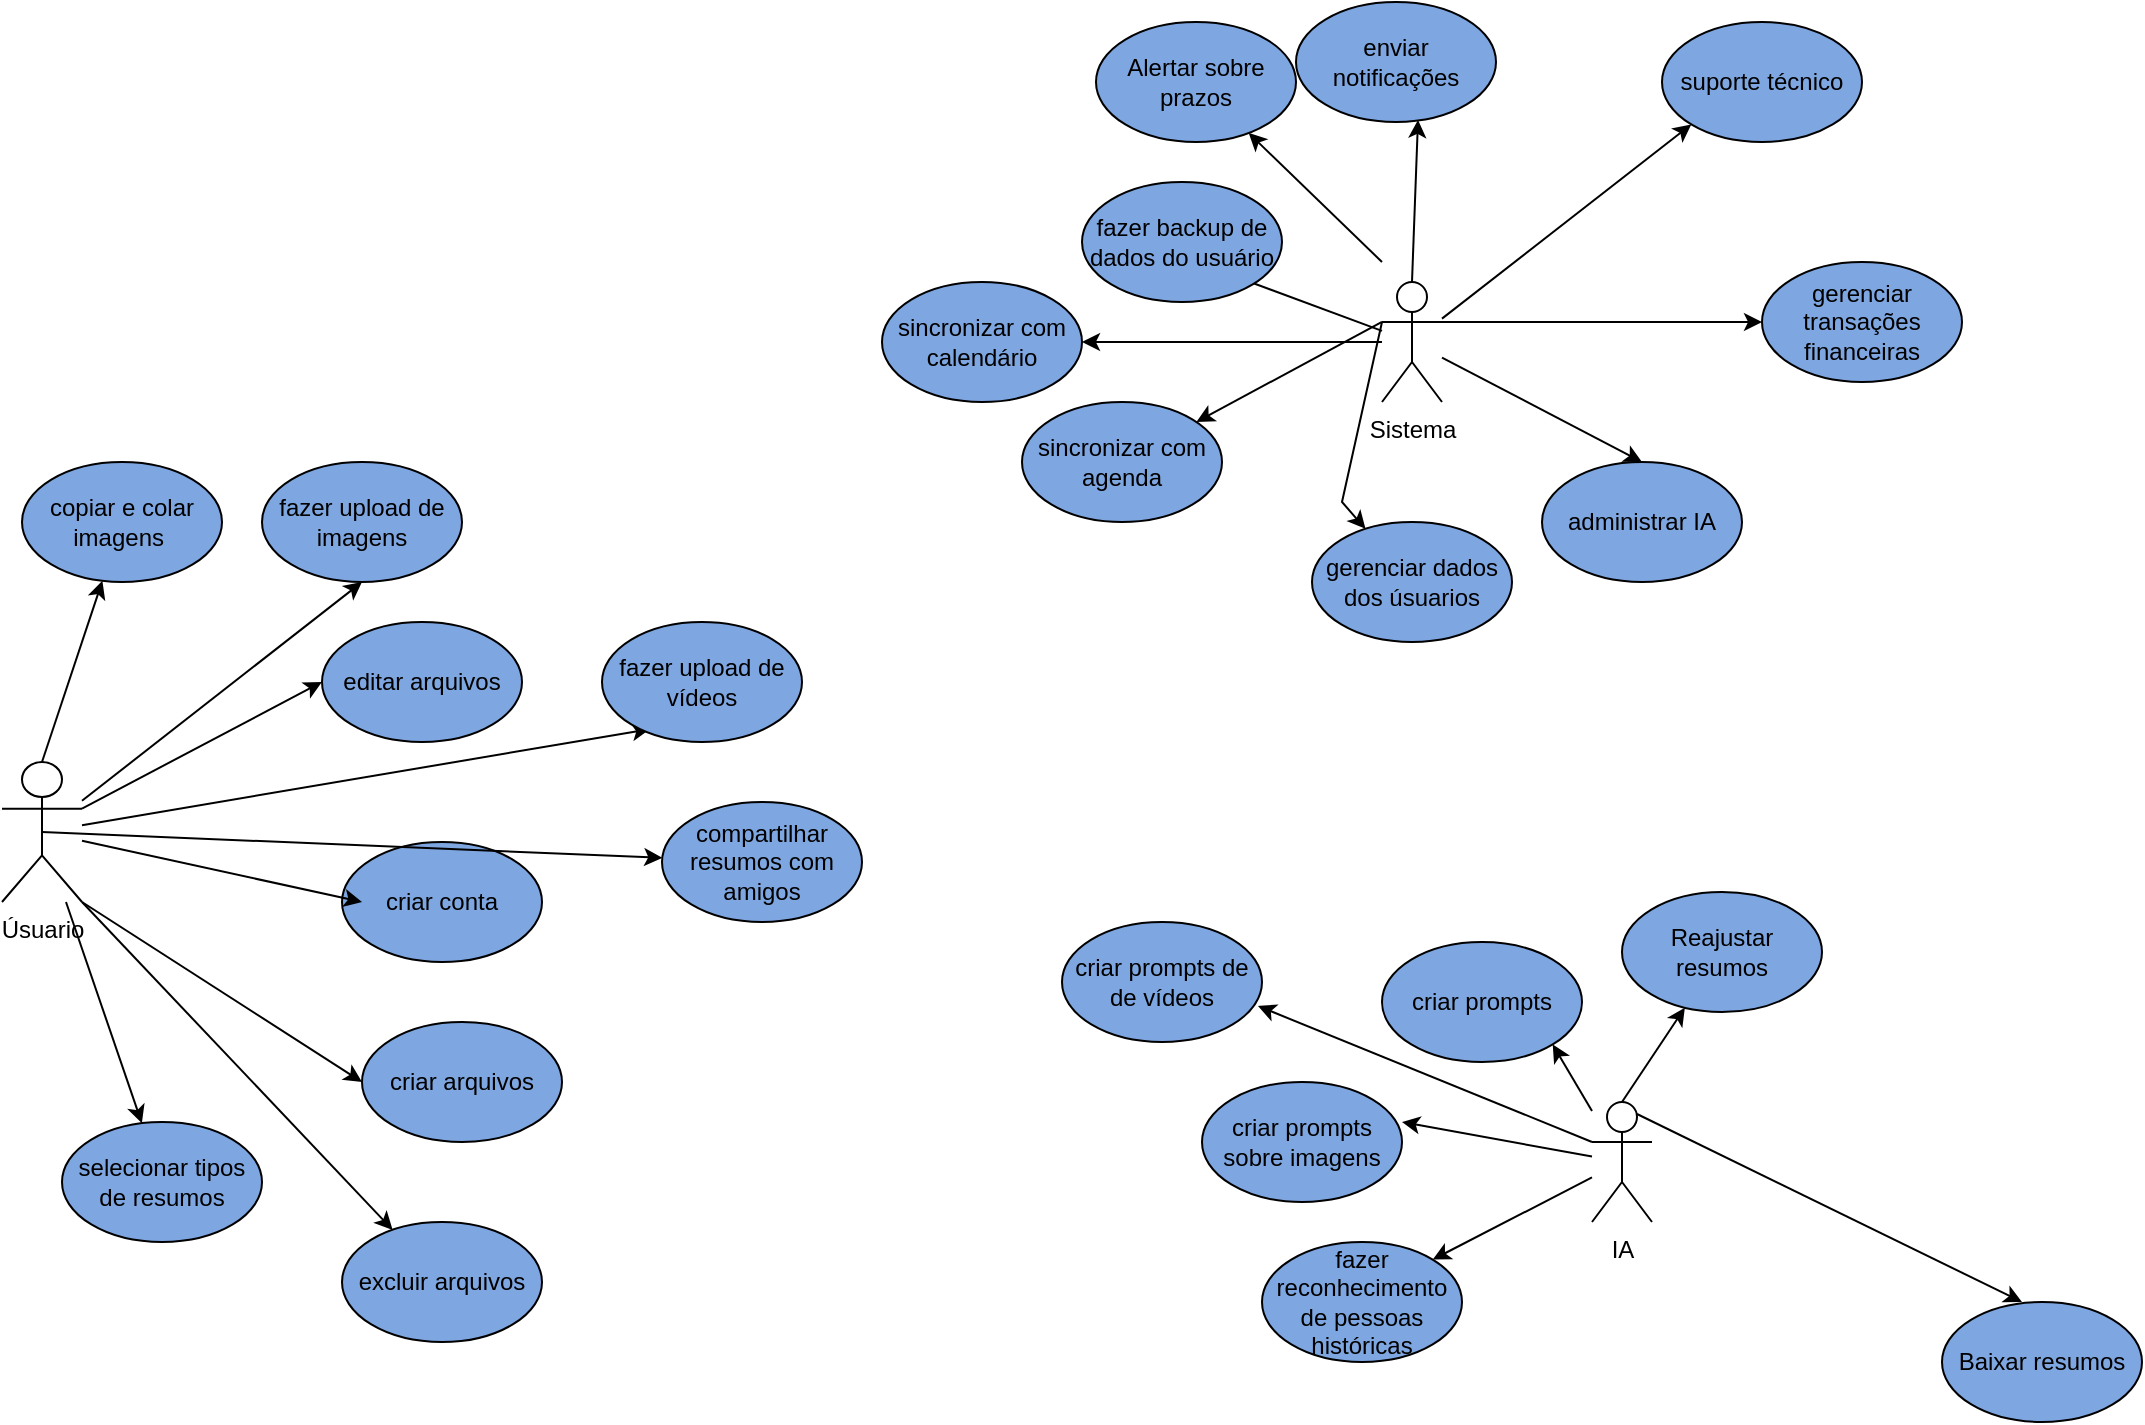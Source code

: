 <mxfile version="26.1.1" pages="5">
  <diagram name="casos de uso" id="5ynnEHup6HO9OvjbtFeK">
    <mxGraphModel dx="1123" dy="426" grid="1" gridSize="10" guides="1" tooltips="1" connect="1" arrows="1" fold="1" page="1" pageScale="1" pageWidth="827" pageHeight="1169" math="0" shadow="0">
      <root>
        <mxCell id="0" />
        <mxCell id="1" parent="0" />
        <mxCell id="h1bn67cL_YCnqW_peCk6-1" value="editar arquivos" style="ellipse;whiteSpace=wrap;html=1;fillColor=light-dark(#7EA6E0,var(--ge-dark-color, #121212));" parent="1" vertex="1">
          <mxGeometry x="240" y="390" width="100" height="60" as="geometry" />
        </mxCell>
        <mxCell id="h1bn67cL_YCnqW_peCk6-2" value="Úsuario" style="shape=umlActor;verticalLabelPosition=bottom;verticalAlign=top;html=1;outlineConnect=0;" parent="1" vertex="1">
          <mxGeometry x="80" y="460" width="40" height="70" as="geometry" />
        </mxCell>
        <mxCell id="h1bn67cL_YCnqW_peCk6-5" value="enviar notificações" style="ellipse;whiteSpace=wrap;html=1;fillColor=light-dark(#7EA6E0,var(--ge-dark-color, #121212));" parent="1" vertex="1">
          <mxGeometry x="727" y="80" width="100" height="60" as="geometry" />
        </mxCell>
        <mxCell id="h1bn67cL_YCnqW_peCk6-6" value="criar conta" style="ellipse;whiteSpace=wrap;html=1;fillColor=light-dark(#7EA6E0,var(--ge-dark-color, #121212));" parent="1" vertex="1">
          <mxGeometry x="250" y="500" width="100" height="60" as="geometry" />
        </mxCell>
        <mxCell id="h1bn67cL_YCnqW_peCk6-8" value="sincronizar com calendário" style="ellipse;whiteSpace=wrap;html=1;fillColor=light-dark(#7EA6E0,var(--ge-dark-color, #121212));" parent="1" vertex="1">
          <mxGeometry x="520" y="220" width="100" height="60" as="geometry" />
        </mxCell>
        <mxCell id="h1bn67cL_YCnqW_peCk6-9" value="criar prompts" style="ellipse;whiteSpace=wrap;html=1;fillColor=light-dark(#7EA6E0,var(--ge-dark-color, #121212));" parent="1" vertex="1">
          <mxGeometry x="770" y="550" width="100" height="60" as="geometry" />
        </mxCell>
        <mxCell id="h1bn67cL_YCnqW_peCk6-10" value="gerenciar dados dos úsuarios" style="ellipse;whiteSpace=wrap;html=1;fillColor=light-dark(#7EA6E0,var(--ge-dark-color, #121212));" parent="1" vertex="1">
          <mxGeometry x="735" y="340" width="100" height="60" as="geometry" />
        </mxCell>
        <mxCell id="h1bn67cL_YCnqW_peCk6-11" value="criar arquivos" style="ellipse;whiteSpace=wrap;html=1;fillColor=light-dark(#7EA6E0,var(--ge-dark-color, #121212));" parent="1" vertex="1">
          <mxGeometry x="260" y="590" width="100" height="60" as="geometry" />
        </mxCell>
        <mxCell id="h1bn67cL_YCnqW_peCk6-12" value="excluir arquivos" style="ellipse;whiteSpace=wrap;html=1;fillColor=light-dark(#7EA6E0,var(--ge-dark-color, #121212));" parent="1" vertex="1">
          <mxGeometry x="250" y="690" width="100" height="60" as="geometry" />
        </mxCell>
        <mxCell id="h1bn67cL_YCnqW_peCk6-13" value="criar prompts sobre imagens" style="ellipse;whiteSpace=wrap;html=1;fillColor=light-dark(#7EA6E0,var(--ge-dark-color, #121212));" parent="1" vertex="1">
          <mxGeometry x="680" y="620" width="100" height="60" as="geometry" />
        </mxCell>
        <mxCell id="h1bn67cL_YCnqW_peCk6-14" value="copiar e colar imagens&amp;nbsp;" style="ellipse;whiteSpace=wrap;html=1;fillColor=light-dark(#7EA6E0,var(--ge-dark-color, #121212));" parent="1" vertex="1">
          <mxGeometry x="90" y="310" width="100" height="60" as="geometry" />
        </mxCell>
        <mxCell id="h1bn67cL_YCnqW_peCk6-17" value="" style="endArrow=classic;html=1;rounded=0;entryX=0;entryY=0.5;entryDx=0;entryDy=0;" parent="1" source="h1bn67cL_YCnqW_peCk6-2" edge="1">
          <mxGeometry width="50" height="50" relative="1" as="geometry">
            <mxPoint x="130" y="499.667" as="sourcePoint" />
            <mxPoint x="260" y="530" as="targetPoint" />
          </mxGeometry>
        </mxCell>
        <mxCell id="h1bn67cL_YCnqW_peCk6-18" value="" style="endArrow=classic;html=1;rounded=0;exitX=1;exitY=1;exitDx=0;exitDy=0;exitPerimeter=0;" parent="1" source="h1bn67cL_YCnqW_peCk6-2" target="h1bn67cL_YCnqW_peCk6-12" edge="1">
          <mxGeometry width="50" height="50" relative="1" as="geometry">
            <mxPoint x="360" y="540" as="sourcePoint" />
            <mxPoint x="310" y="620" as="targetPoint" />
          </mxGeometry>
        </mxCell>
        <mxCell id="h1bn67cL_YCnqW_peCk6-20" value="IA" style="shape=umlActor;verticalLabelPosition=bottom;verticalAlign=top;html=1;outlineConnect=0;" parent="1" vertex="1">
          <mxGeometry x="875" y="630" width="30" height="60" as="geometry" />
        </mxCell>
        <mxCell id="h1bn67cL_YCnqW_peCk6-21" value="" style="endArrow=classic;html=1;rounded=0;entryX=1;entryY=1;entryDx=0;entryDy=0;" parent="1" source="h1bn67cL_YCnqW_peCk6-20" target="h1bn67cL_YCnqW_peCk6-9" edge="1">
          <mxGeometry width="50" height="50" relative="1" as="geometry">
            <mxPoint x="1100" y="650" as="sourcePoint" />
            <mxPoint x="1150" y="600" as="targetPoint" />
          </mxGeometry>
        </mxCell>
        <mxCell id="h1bn67cL_YCnqW_peCk6-24" value="Sistema" style="shape=umlActor;verticalLabelPosition=bottom;verticalAlign=top;html=1;outlineConnect=0;" parent="1" vertex="1">
          <mxGeometry x="770" y="220" width="30" height="60" as="geometry" />
        </mxCell>
        <mxCell id="h1bn67cL_YCnqW_peCk6-25" value="" style="endArrow=classic;html=1;rounded=0;entryX=1;entryY=0.333;entryDx=0;entryDy=0;entryPerimeter=0;" parent="1" source="h1bn67cL_YCnqW_peCk6-20" target="h1bn67cL_YCnqW_peCk6-13" edge="1">
          <mxGeometry width="50" height="50" relative="1" as="geometry">
            <mxPoint x="880" y="650" as="sourcePoint" />
            <mxPoint x="930" y="600" as="targetPoint" />
          </mxGeometry>
        </mxCell>
        <mxCell id="h1bn67cL_YCnqW_peCk6-26" value="" style="endArrow=classic;html=1;rounded=0;exitX=0;exitY=0.333;exitDx=0;exitDy=0;exitPerimeter=0;" parent="1" source="h1bn67cL_YCnqW_peCk6-24" target="h1bn67cL_YCnqW_peCk6-10" edge="1">
          <mxGeometry width="50" height="50" relative="1" as="geometry">
            <mxPoint x="500" y="430" as="sourcePoint" />
            <mxPoint x="550" y="380" as="targetPoint" />
            <Array as="points">
              <mxPoint x="750" y="330" />
            </Array>
          </mxGeometry>
        </mxCell>
        <mxCell id="h1bn67cL_YCnqW_peCk6-27" value="" style="endArrow=classic;html=1;rounded=0;exitX=0;exitY=0.333;exitDx=0;exitDy=0;exitPerimeter=0;" parent="1" source="h1bn67cL_YCnqW_peCk6-24" target="h1bn67cL_YCnqW_peCk6-28" edge="1">
          <mxGeometry width="50" height="50" relative="1" as="geometry">
            <mxPoint x="1120" y="310" as="sourcePoint" />
            <mxPoint x="1160" y="390" as="targetPoint" />
          </mxGeometry>
        </mxCell>
        <mxCell id="h1bn67cL_YCnqW_peCk6-28" value="sincronizar com agenda" style="ellipse;whiteSpace=wrap;html=1;fillColor=light-dark(#7EA6E0,var(--ge-dark-color, #121212));" parent="1" vertex="1">
          <mxGeometry x="590" y="280" width="100" height="60" as="geometry" />
        </mxCell>
        <mxCell id="h1bn67cL_YCnqW_peCk6-29" value="" style="endArrow=classic;html=1;rounded=0;entryX=0.5;entryY=0;entryDx=0;entryDy=0;" parent="1" source="h1bn67cL_YCnqW_peCk6-24" target="h1bn67cL_YCnqW_peCk6-45" edge="1">
          <mxGeometry width="50" height="50" relative="1" as="geometry">
            <mxPoint x="1100" y="200" as="sourcePoint" />
            <mxPoint x="1240.5" y="135" as="targetPoint" />
            <Array as="points" />
          </mxGeometry>
        </mxCell>
        <mxCell id="h1bn67cL_YCnqW_peCk6-30" value="" style="endArrow=classic;html=1;rounded=0;entryX=0.03;entryY=0.333;entryDx=0;entryDy=0;entryPerimeter=0;" parent="1" source="h1bn67cL_YCnqW_peCk6-24" target="h1bn67cL_YCnqW_peCk6-47" edge="1">
          <mxGeometry width="50" height="50" relative="1" as="geometry">
            <mxPoint x="1170" y="210" as="sourcePoint" />
            <mxPoint x="1220" y="220" as="targetPoint" />
          </mxGeometry>
        </mxCell>
        <mxCell id="h1bn67cL_YCnqW_peCk6-31" value="" style="endArrow=classic;html=1;rounded=0;exitX=0.5;exitY=0;exitDx=0;exitDy=0;exitPerimeter=0;" parent="1" source="h1bn67cL_YCnqW_peCk6-2" target="h1bn67cL_YCnqW_peCk6-14" edge="1">
          <mxGeometry width="50" height="50" relative="1" as="geometry">
            <mxPoint x="50" y="315" as="sourcePoint" />
            <mxPoint x="100" y="310" as="targetPoint" />
          </mxGeometry>
        </mxCell>
        <mxCell id="h1bn67cL_YCnqW_peCk6-33" value="" style="endArrow=classic;html=1;rounded=0;" parent="1" source="h1bn67cL_YCnqW_peCk6-24" target="h1bn67cL_YCnqW_peCk6-8" edge="1">
          <mxGeometry width="50" height="50" relative="1" as="geometry">
            <mxPoint x="630" y="560" as="sourcePoint" />
            <mxPoint x="810" y="260" as="targetPoint" />
          </mxGeometry>
        </mxCell>
        <mxCell id="h1bn67cL_YCnqW_peCk6-36" value="" style="endArrow=classic;html=1;rounded=0;" parent="1" target="L1QKmDAtesayIT9dAjuc-6" edge="1">
          <mxGeometry width="50" height="50" relative="1" as="geometry">
            <mxPoint x="800" y="240" as="sourcePoint" />
            <mxPoint x="960" y="240" as="targetPoint" />
          </mxGeometry>
        </mxCell>
        <mxCell id="h1bn67cL_YCnqW_peCk6-37" value="" style="endArrow=classic;html=1;rounded=0;entryX=0.24;entryY=0.892;entryDx=0;entryDy=0;entryPerimeter=0;" parent="1" source="h1bn67cL_YCnqW_peCk6-2" target="h1bn67cL_YCnqW_peCk6-48" edge="1">
          <mxGeometry width="50" height="50" relative="1" as="geometry">
            <mxPoint x="330" y="300" as="sourcePoint" />
            <mxPoint x="410" y="330" as="targetPoint" />
          </mxGeometry>
        </mxCell>
        <mxCell id="h1bn67cL_YCnqW_peCk6-38" value="" style="endArrow=classic;html=1;rounded=0;entryX=0;entryY=1;entryDx=0;entryDy=0;" parent="1" source="h1bn67cL_YCnqW_peCk6-24" target="h1bn67cL_YCnqW_peCk6-44" edge="1">
          <mxGeometry width="50" height="50" relative="1" as="geometry">
            <mxPoint x="1100" y="150" as="sourcePoint" />
            <mxPoint x="1200" y="140" as="targetPoint" />
          </mxGeometry>
        </mxCell>
        <mxCell id="h1bn67cL_YCnqW_peCk6-39" value="" style="endArrow=classic;html=1;rounded=0;exitX=0;exitY=0.333;exitDx=0;exitDy=0;exitPerimeter=0;entryX=0.98;entryY=0.7;entryDx=0;entryDy=0;entryPerimeter=0;" parent="1" source="h1bn67cL_YCnqW_peCk6-20" target="h1bn67cL_YCnqW_peCk6-49" edge="1">
          <mxGeometry width="50" height="50" relative="1" as="geometry">
            <mxPoint x="920" y="550" as="sourcePoint" />
            <mxPoint x="830" y="600" as="targetPoint" />
          </mxGeometry>
        </mxCell>
        <mxCell id="h1bn67cL_YCnqW_peCk6-40" value="" style="endArrow=classic;html=1;rounded=0;entryX=0.61;entryY=0.983;entryDx=0;entryDy=0;exitX=0.5;exitY=0;exitDx=0;exitDy=0;exitPerimeter=0;entryPerimeter=0;" parent="1" source="h1bn67cL_YCnqW_peCk6-24" target="h1bn67cL_YCnqW_peCk6-5" edge="1">
          <mxGeometry width="50" height="50" relative="1" as="geometry">
            <mxPoint x="1070" y="150" as="sourcePoint" />
            <mxPoint x="920" y="160" as="targetPoint" />
          </mxGeometry>
        </mxCell>
        <mxCell id="h1bn67cL_YCnqW_peCk6-42" value="fazer upload de imagens" style="ellipse;whiteSpace=wrap;html=1;fillColor=light-dark(#7EA6E0,var(--ge-dark-color, #121212));" parent="1" vertex="1">
          <mxGeometry x="210" y="310" width="100" height="60" as="geometry" />
        </mxCell>
        <mxCell id="h1bn67cL_YCnqW_peCk6-44" value="suporte técnico" style="ellipse;whiteSpace=wrap;html=1;fillColor=light-dark(#7EA6E0,var(--ge-dark-color, #121212));" parent="1" vertex="1">
          <mxGeometry x="910" y="90" width="100" height="60" as="geometry" />
        </mxCell>
        <mxCell id="h1bn67cL_YCnqW_peCk6-45" value="administrar IA" style="ellipse;whiteSpace=wrap;html=1;fillColor=light-dark(#7EA6E0,var(--ge-dark-color, #121212));" parent="1" vertex="1">
          <mxGeometry x="850" y="310" width="100" height="60" as="geometry" />
        </mxCell>
        <mxCell id="h1bn67cL_YCnqW_peCk6-47" value="fazer backup de dados do usuário" style="ellipse;whiteSpace=wrap;html=1;fillColor=light-dark(#7EA6E0,var(--ge-dark-color, #121212));" parent="1" vertex="1">
          <mxGeometry x="620" y="170" width="100" height="60" as="geometry" />
        </mxCell>
        <mxCell id="h1bn67cL_YCnqW_peCk6-48" value="fazer upload de vídeos" style="ellipse;whiteSpace=wrap;html=1;fillColor=light-dark(#7EA6E0,var(--ge-dark-color, #121212));" parent="1" vertex="1">
          <mxGeometry x="380" y="390" width="100" height="60" as="geometry" />
        </mxCell>
        <mxCell id="h1bn67cL_YCnqW_peCk6-49" value="criar prompts de de vídeos" style="ellipse;whiteSpace=wrap;html=1;fillColor=light-dark(#7EA6E0,var(--ge-dark-color, #121212));" parent="1" vertex="1">
          <mxGeometry x="610" y="540" width="100" height="60" as="geometry" />
        </mxCell>
        <mxCell id="h1bn67cL_YCnqW_peCk6-50" value="fazer reconhecimento de pessoas históricas" style="ellipse;whiteSpace=wrap;html=1;fillColor=light-dark(#7EA6E0,var(--ge-dark-color, #121212));" parent="1" vertex="1">
          <mxGeometry x="710" y="700" width="100" height="60" as="geometry" />
        </mxCell>
        <mxCell id="h1bn67cL_YCnqW_peCk6-51" value="selecionar tipos de resumos" style="ellipse;whiteSpace=wrap;html=1;fillColor=light-dark(#7EA6E0,var(--ge-dark-color, #121212));" parent="1" vertex="1">
          <mxGeometry x="110" y="640" width="100" height="60" as="geometry" />
        </mxCell>
        <mxCell id="L1QKmDAtesayIT9dAjuc-5" value="compartilhar resumos com amigos" style="ellipse;whiteSpace=wrap;html=1;fillColor=light-dark(#7EA6E0,var(--ge-dark-color, #121212));" parent="1" vertex="1">
          <mxGeometry x="410" y="480" width="100" height="60" as="geometry" />
        </mxCell>
        <mxCell id="L1QKmDAtesayIT9dAjuc-6" value="gerenciar transações financeiras" style="ellipse;whiteSpace=wrap;html=1;fillColor=light-dark(#7EA6E0,var(--ge-dark-color, #121212));" parent="1" vertex="1">
          <mxGeometry x="960" y="210" width="100" height="60" as="geometry" />
        </mxCell>
        <mxCell id="L1QKmDAtesayIT9dAjuc-10" value="" style="endArrow=classic;html=1;rounded=0;entryX=1;entryY=0;entryDx=0;entryDy=0;" parent="1" source="h1bn67cL_YCnqW_peCk6-20" target="h1bn67cL_YCnqW_peCk6-50" edge="1">
          <mxGeometry width="50" height="50" relative="1" as="geometry">
            <mxPoint x="800.005" y="758.787" as="sourcePoint" />
            <mxPoint x="715.36" y="750" as="targetPoint" />
          </mxGeometry>
        </mxCell>
        <mxCell id="L1QKmDAtesayIT9dAjuc-11" value="" style="endArrow=classic;html=1;rounded=0;exitX=0.5;exitY=0.5;exitDx=0;exitDy=0;exitPerimeter=0;" parent="1" source="h1bn67cL_YCnqW_peCk6-2" target="L1QKmDAtesayIT9dAjuc-5" edge="1">
          <mxGeometry width="50" height="50" relative="1" as="geometry">
            <mxPoint x="563" y="443" as="sourcePoint" />
            <mxPoint x="490" y="420" as="targetPoint" />
          </mxGeometry>
        </mxCell>
        <mxCell id="L1QKmDAtesayIT9dAjuc-12" value="" style="endArrow=classic;html=1;rounded=0;entryX=0.5;entryY=1;entryDx=0;entryDy=0;" parent="1" source="h1bn67cL_YCnqW_peCk6-2" target="h1bn67cL_YCnqW_peCk6-42" edge="1">
          <mxGeometry width="50" height="50" relative="1" as="geometry">
            <mxPoint x="380" y="363" as="sourcePoint" />
            <mxPoint x="287" y="350" as="targetPoint" />
          </mxGeometry>
        </mxCell>
        <mxCell id="L1QKmDAtesayIT9dAjuc-17" value="" style="endArrow=classic;html=1;rounded=0;exitX=0.5;exitY=0;exitDx=0;exitDy=0;exitPerimeter=0;" parent="1" source="h1bn67cL_YCnqW_peCk6-20" target="L1QKmDAtesayIT9dAjuc-19" edge="1">
          <mxGeometry width="50" height="50" relative="1" as="geometry">
            <mxPoint x="880" y="496" as="sourcePoint" />
            <mxPoint x="970" y="500" as="targetPoint" />
          </mxGeometry>
        </mxCell>
        <mxCell id="L1QKmDAtesayIT9dAjuc-18" value="" style="endArrow=classic;html=1;rounded=0;exitX=0.75;exitY=0.1;exitDx=0;exitDy=0;exitPerimeter=0;entryX=0.4;entryY=0;entryDx=0;entryDy=0;entryPerimeter=0;" parent="1" source="h1bn67cL_YCnqW_peCk6-20" target="L1QKmDAtesayIT9dAjuc-20" edge="1">
          <mxGeometry width="50" height="50" relative="1" as="geometry">
            <mxPoint x="1124" y="478" as="sourcePoint" />
            <mxPoint x="1110" y="580" as="targetPoint" />
          </mxGeometry>
        </mxCell>
        <mxCell id="L1QKmDAtesayIT9dAjuc-19" value="Reajustar resumos" style="ellipse;whiteSpace=wrap;html=1;fillColor=light-dark(#7EA6E0,var(--ge-dark-color, #121212));" parent="1" vertex="1">
          <mxGeometry x="890" y="525" width="100" height="60" as="geometry" />
        </mxCell>
        <mxCell id="L1QKmDAtesayIT9dAjuc-20" value="Baixar resumos" style="ellipse;whiteSpace=wrap;html=1;fillColor=light-dark(#7EA6E0,var(--ge-dark-color, #121212));" parent="1" vertex="1">
          <mxGeometry x="1050" y="730" width="100" height="60" as="geometry" />
        </mxCell>
        <mxCell id="L1QKmDAtesayIT9dAjuc-23" value="Alertar sobre prazos" style="ellipse;whiteSpace=wrap;html=1;fillColor=light-dark(#7EA6E0,var(--ge-dark-color, #121212));" parent="1" vertex="1">
          <mxGeometry x="627" y="90" width="100" height="60" as="geometry" />
        </mxCell>
        <mxCell id="L1QKmDAtesayIT9dAjuc-25" value="" style="endArrow=classic;html=1;rounded=0;" parent="1" target="L1QKmDAtesayIT9dAjuc-23" edge="1">
          <mxGeometry width="50" height="50" relative="1" as="geometry">
            <mxPoint x="770" y="210" as="sourcePoint" />
            <mxPoint x="683" y="40" as="targetPoint" />
          </mxGeometry>
        </mxCell>
        <mxCell id="rQJI0UIvVtE81sMt9a7Y-1" value="" style="endArrow=classic;html=1;rounded=0;exitX=1;exitY=1;exitDx=0;exitDy=0;exitPerimeter=0;entryX=0;entryY=0.5;entryDx=0;entryDy=0;" parent="1" source="h1bn67cL_YCnqW_peCk6-2" target="h1bn67cL_YCnqW_peCk6-11" edge="1">
          <mxGeometry width="50" height="50" relative="1" as="geometry">
            <mxPoint x="140" y="550" as="sourcePoint" />
            <mxPoint x="183" y="644" as="targetPoint" />
          </mxGeometry>
        </mxCell>
        <mxCell id="rQJI0UIvVtE81sMt9a7Y-2" value="" style="endArrow=classic;html=1;rounded=0;entryX=0;entryY=0.5;entryDx=0;entryDy=0;exitX=1;exitY=0.333;exitDx=0;exitDy=0;exitPerimeter=0;" parent="1" source="h1bn67cL_YCnqW_peCk6-2" target="h1bn67cL_YCnqW_peCk6-1" edge="1">
          <mxGeometry width="50" height="50" relative="1" as="geometry">
            <mxPoint x="130" y="500" as="sourcePoint" />
            <mxPoint x="161.5" y="634" as="targetPoint" />
          </mxGeometry>
        </mxCell>
        <mxCell id="rQJI0UIvVtE81sMt9a7Y-5" value="" style="endArrow=classic;html=1;rounded=0;" parent="1" source="h1bn67cL_YCnqW_peCk6-2" target="h1bn67cL_YCnqW_peCk6-51" edge="1">
          <mxGeometry width="50" height="50" relative="1" as="geometry">
            <mxPoint x="110" y="560" as="sourcePoint" />
            <mxPoint x="250" y="650" as="targetPoint" />
          </mxGeometry>
        </mxCell>
      </root>
    </mxGraphModel>
  </diagram>
  <diagram id="Qqm4PrU-cwMreHm_xGhf" name="diagrama de classes">
    <mxGraphModel dx="1120" dy="426" grid="1" gridSize="10" guides="1" tooltips="1" connect="1" arrows="1" fold="1" page="1" pageScale="1" pageWidth="827" pageHeight="1169" math="0" shadow="0">
      <root>
        <mxCell id="0" />
        <mxCell id="1" parent="0" />
      </root>
    </mxGraphModel>
  </diagram>
  <diagram id="51eIAXAHouZHUZTB2hla" name="diagrama de estados">
    <mxGraphModel dx="2145" dy="1670" grid="1" gridSize="10" guides="1" tooltips="1" connect="1" arrows="1" fold="1" page="1" pageScale="1" pageWidth="827" pageHeight="1169" math="0" shadow="0">
      <root>
        <mxCell id="0" />
        <mxCell id="1" parent="0" />
        <mxCell id="Hefcqt-eKA1M58TUaDVi-2" value="" style="ellipse;whiteSpace=wrap;html=1;aspect=fixed;fillColor=light-dark(#000000,#000000);" parent="1" vertex="1">
          <mxGeometry x="897" y="480" width="60" height="60" as="geometry" />
        </mxCell>
        <mxCell id="Hefcqt-eKA1M58TUaDVi-3" value="" style="ellipse;whiteSpace=wrap;html=1;aspect=fixed;fillColor=light-dark(#000000,var(--ge-dark-color, #121212));" parent="1" vertex="1">
          <mxGeometry x="-280" y="140" width="60" height="60" as="geometry" />
        </mxCell>
        <mxCell id="Hefcqt-eKA1M58TUaDVi-4" value="prompt de imagem" style="rounded=1;whiteSpace=wrap;html=1;fillColor=light-dark(#FFE599,var(--ge-dark-color, #121212));" parent="1" vertex="1">
          <mxGeometry x="410" y="585" width="120" height="60" as="geometry" />
        </mxCell>
        <mxCell id="Hefcqt-eKA1M58TUaDVi-5" value="selecionar tipos de resumos" style="rounded=1;whiteSpace=wrap;html=1;fillColor=light-dark(#FFE599,var(--ge-dark-color, #121212));" parent="1" vertex="1">
          <mxGeometry x="610" y="480" width="120" height="60" as="geometry" />
        </mxCell>
        <mxCell id="Hefcqt-eKA1M58TUaDVi-6" value="editar arquivos" style="rounded=1;whiteSpace=wrap;html=1;fillColor=light-dark(#FFE599,var(--ge-dark-color, #121212));" parent="1" vertex="1">
          <mxGeometry x="50" y="280" width="120" height="60" as="geometry" />
        </mxCell>
        <mxCell id="Hefcqt-eKA1M58TUaDVi-7" value="excluir arquivos" style="rounded=1;whiteSpace=wrap;html=1;fillColor=light-dark(#FFE599,var(--ge-dark-color, #121212));" parent="1" vertex="1">
          <mxGeometry x="320" y="280" width="120" height="60" as="geometry" />
        </mxCell>
        <mxCell id="Hefcqt-eKA1M58TUaDVi-8" value="Criar arquivos" style="rounded=1;whiteSpace=wrap;html=1;fillColor=light-dark(#FFE599,var(--ge-dark-color, #121212));" parent="1" vertex="1">
          <mxGeometry x="180" y="140" width="120" height="60" as="geometry" />
        </mxCell>
        <mxCell id="Hefcqt-eKA1M58TUaDVi-9" value="Criar conta" style="rounded=1;whiteSpace=wrap;html=1;fillColor=light-dark(#FFE599,var(--ge-dark-color, #121212));" parent="1" vertex="1">
          <mxGeometry x="-60" y="140" width="120" height="60" as="geometry" />
        </mxCell>
        <mxCell id="Hefcqt-eKA1M58TUaDVi-10" value="" style="endArrow=classic;html=1;rounded=0;exitX=0;exitY=1;exitDx=0;exitDy=0;entryX=0.5;entryY=0;entryDx=0;entryDy=0;" parent="1" source="Hefcqt-eKA1M58TUaDVi-8" target="Hefcqt-eKA1M58TUaDVi-6" edge="1">
          <mxGeometry width="50" height="50" relative="1" as="geometry">
            <mxPoint x="505" y="290" as="sourcePoint" />
            <mxPoint x="555" y="240" as="targetPoint" />
          </mxGeometry>
        </mxCell>
        <mxCell id="Hefcqt-eKA1M58TUaDVi-11" value="" style="endArrow=classic;html=1;rounded=0;exitX=0;exitY=1;exitDx=0;exitDy=0;entryX=1;entryY=0;entryDx=0;entryDy=0;" parent="1" source="Hefcqt-eKA1M58TUaDVi-5" target="Hefcqt-eKA1M58TUaDVi-4" edge="1">
          <mxGeometry width="50" height="50" relative="1" as="geometry">
            <mxPoint x="520" y="565" as="sourcePoint" />
            <mxPoint x="550" y="580" as="targetPoint" />
          </mxGeometry>
        </mxCell>
        <mxCell id="Hefcqt-eKA1M58TUaDVi-12" value="" style="endArrow=classic;html=1;rounded=0;exitX=0.5;exitY=1;exitDx=0;exitDy=0;entryX=0.5;entryY=0;entryDx=0;entryDy=0;" parent="1" source="Hefcqt-eKA1M58TUaDVi-5" target="Hefcqt-eKA1M58TUaDVi-19" edge="1">
          <mxGeometry width="50" height="50" relative="1" as="geometry">
            <mxPoint x="740" y="600" as="sourcePoint" />
            <mxPoint x="790" y="550" as="targetPoint" />
          </mxGeometry>
        </mxCell>
        <mxCell id="Hefcqt-eKA1M58TUaDVi-13" value="" style="endArrow=classic;html=1;rounded=0;exitX=0;exitY=0.5;exitDx=0;exitDy=0;entryX=1;entryY=0.5;entryDx=0;entryDy=0;" parent="1" source="Hefcqt-eKA1M58TUaDVi-5" target="Hefcqt-eKA1M58TUaDVi-18" edge="1">
          <mxGeometry width="50" height="50" relative="1" as="geometry">
            <mxPoint x="570" y="430" as="sourcePoint" />
            <mxPoint x="530" y="510" as="targetPoint" />
          </mxGeometry>
        </mxCell>
        <mxCell id="Hefcqt-eKA1M58TUaDVi-14" value="" style="endArrow=classic;html=1;rounded=0;exitX=1;exitY=0.5;exitDx=0;exitDy=0;entryX=0;entryY=0.5;entryDx=0;entryDy=0;" parent="1" source="Hefcqt-eKA1M58TUaDVi-9" target="Hefcqt-eKA1M58TUaDVi-8" edge="1">
          <mxGeometry width="50" height="50" relative="1" as="geometry">
            <mxPoint x="80" y="320" as="sourcePoint" />
            <mxPoint x="130" y="270" as="targetPoint" />
          </mxGeometry>
        </mxCell>
        <mxCell id="Hefcqt-eKA1M58TUaDVi-15" value="" style="endArrow=classic;html=1;rounded=0;exitX=0;exitY=0.5;exitDx=0;exitDy=0;entryX=1;entryY=0.5;entryDx=0;entryDy=0;" parent="1" source="Hefcqt-eKA1M58TUaDVi-2" target="Hefcqt-eKA1M58TUaDVi-5" edge="1">
          <mxGeometry width="50" height="50" relative="1" as="geometry">
            <mxPoint x="230" y="480" as="sourcePoint" />
            <mxPoint x="700" y="450" as="targetPoint" />
          </mxGeometry>
        </mxCell>
        <mxCell id="CUttrP5saM-kxMpOOaGb-2" value="selecionar pedido" style="edgeLabel;html=1;align=center;verticalAlign=middle;resizable=0;points=[];" parent="Hefcqt-eKA1M58TUaDVi-15" vertex="1" connectable="0">
          <mxGeometry x="0.052" y="-1" relative="1" as="geometry">
            <mxPoint as="offset" />
          </mxGeometry>
        </mxCell>
        <mxCell id="Hefcqt-eKA1M58TUaDVi-16" value="" style="endArrow=classic;html=1;rounded=0;exitX=1;exitY=0.625;exitDx=0;exitDy=0;exitPerimeter=0;entryX=0;entryY=0.5;entryDx=0;entryDy=0;" parent="1" source="Hefcqt-eKA1M58TUaDVi-3" target="Hefcqt-eKA1M58TUaDVi-9" edge="1">
          <mxGeometry width="50" height="50" relative="1" as="geometry">
            <mxPoint x="-120" y="240" as="sourcePoint" />
            <mxPoint x="-70" y="190" as="targetPoint" />
          </mxGeometry>
        </mxCell>
        <mxCell id="CUttrP5saM-kxMpOOaGb-1" value="pedido de dados solicitados" style="edgeLabel;html=1;align=center;verticalAlign=middle;resizable=0;points=[];" parent="Hefcqt-eKA1M58TUaDVi-16" vertex="1" connectable="0">
          <mxGeometry x="0.114" relative="1" as="geometry">
            <mxPoint as="offset" />
          </mxGeometry>
        </mxCell>
        <mxCell id="Hefcqt-eKA1M58TUaDVi-17" value="" style="endArrow=classic;html=1;rounded=0;exitX=1;exitY=1;exitDx=0;exitDy=0;entryX=0.567;entryY=0;entryDx=0;entryDy=0;entryPerimeter=0;" parent="1" source="Hefcqt-eKA1M58TUaDVi-8" target="Hefcqt-eKA1M58TUaDVi-7" edge="1">
          <mxGeometry width="50" height="50" relative="1" as="geometry">
            <mxPoint x="300" y="200" as="sourcePoint" />
            <mxPoint x="210" y="370" as="targetPoint" />
          </mxGeometry>
        </mxCell>
        <mxCell id="_850wMPT_4c7c9dzxbQ4-4" value="confirmar exclusão" style="edgeLabel;html=1;align=center;verticalAlign=middle;resizable=0;points=[];" parent="Hefcqt-eKA1M58TUaDVi-17" vertex="1" connectable="0">
          <mxGeometry x="-0.252" y="3" relative="1" as="geometry">
            <mxPoint as="offset" />
          </mxGeometry>
        </mxCell>
        <mxCell id="Hefcqt-eKA1M58TUaDVi-18" value="prompt de texto" style="rounded=1;whiteSpace=wrap;html=1;fillColor=light-dark(#FFE599,var(--ge-dark-color, #121212));" parent="1" vertex="1">
          <mxGeometry x="360" y="480" width="120" height="60" as="geometry" />
        </mxCell>
        <mxCell id="Hefcqt-eKA1M58TUaDVi-19" value="prompt de video" style="rounded=1;whiteSpace=wrap;html=1;fillColor=light-dark(#FFE599,var(--ge-dark-color, #121212));" parent="1" vertex="1">
          <mxGeometry x="610" y="640" width="120" height="60" as="geometry" />
        </mxCell>
        <mxCell id="LF-XoR7tyaGi29RkbCFT-5" value="fazer upload de imagem" style="rounded=1;whiteSpace=wrap;html=1;fillColor=light-dark(#FFE599,var(--ge-dark-color, #121212));" parent="1" vertex="1">
          <mxGeometry x="320" y="-30" width="120" height="60" as="geometry" />
        </mxCell>
        <mxCell id="LF-XoR7tyaGi29RkbCFT-7" value="criar arquivo" style="rounded=1;whiteSpace=wrap;html=1;fillColor=light-dark(#FFE599,var(--ge-dark-color, #121212));" parent="1" vertex="1">
          <mxGeometry x="160" y="630" width="120" height="60" as="geometry" />
        </mxCell>
        <mxCell id="LF-XoR7tyaGi29RkbCFT-8" value="compartilhar resumos com amigos" style="rounded=1;whiteSpace=wrap;html=1;fillColor=light-dark(#FFE599,var(--ge-dark-color, #121212));" parent="1" vertex="1">
          <mxGeometry x="400" y="140" width="120" height="60" as="geometry" />
        </mxCell>
        <mxCell id="LF-XoR7tyaGi29RkbCFT-10" value="fazer upload de video" style="rounded=1;whiteSpace=wrap;html=1;fillColor=light-dark(#FFE599,var(--ge-dark-color, #121212));" parent="1" vertex="1">
          <mxGeometry x="70" y="-30" width="120" height="60" as="geometry" />
        </mxCell>
        <mxCell id="ShT8d0RiWwGtz89hlRIg-1" value="" style="endArrow=classic;html=1;rounded=0;exitX=1;exitY=0.5;exitDx=0;exitDy=0;entryX=0;entryY=0.5;entryDx=0;entryDy=0;" parent="1" source="Hefcqt-eKA1M58TUaDVi-8" target="LF-XoR7tyaGi29RkbCFT-8" edge="1">
          <mxGeometry width="50" height="50" relative="1" as="geometry">
            <mxPoint x="376" y="60" as="sourcePoint" />
            <mxPoint x="464" y="140" as="targetPoint" />
          </mxGeometry>
        </mxCell>
        <mxCell id="ShT8d0RiWwGtz89hlRIg-2" value="pedido análisado" style="endArrow=classic;html=1;rounded=0;entryX=1;entryY=1;entryDx=0;entryDy=0;" parent="1" target="LF-XoR7tyaGi29RkbCFT-10" edge="1">
          <mxGeometry x="-0.091" y="-10" width="50" height="50" relative="1" as="geometry">
            <mxPoint x="190" y="140" as="sourcePoint" />
            <mxPoint x="298" y="110" as="targetPoint" />
            <mxPoint y="1" as="offset" />
          </mxGeometry>
        </mxCell>
        <mxCell id="ShT8d0RiWwGtz89hlRIg-6" value="" style="endArrow=classic;html=1;rounded=0;exitX=1;exitY=0.5;exitDx=0;exitDy=0;entryX=0;entryY=0.5;entryDx=0;entryDy=0;" parent="1" edge="1" target="wMNYRHx4X7KbMvY9JZV8-6" source="K35Gd-aaTXe2RvmXSg9s-1">
          <mxGeometry width="50" height="50" relative="1" as="geometry">
            <mxPoint x="-200" y="270" as="sourcePoint" />
            <mxPoint x="-112" y="350" as="targetPoint" />
          </mxGeometry>
        </mxCell>
        <mxCell id="K35Gd-aaTXe2RvmXSg9s-2" value="solicitar ajuda ao suporte" style="edgeLabel;html=1;align=center;verticalAlign=middle;resizable=0;points=[];" vertex="1" connectable="0" parent="ShT8d0RiWwGtz89hlRIg-6">
          <mxGeometry x="0.143" y="-4" relative="1" as="geometry">
            <mxPoint as="offset" />
          </mxGeometry>
        </mxCell>
        <mxCell id="wbs01DZxIR2oyFVBme64-1" value="" style="endArrow=classic;html=1;rounded=0;exitX=0;exitY=0.5;exitDx=0;exitDy=0;entryX=1;entryY=1;entryDx=0;entryDy=0;" parent="1" source="Hefcqt-eKA1M58TUaDVi-19" target="LF-XoR7tyaGi29RkbCFT-7" edge="1">
          <mxGeometry width="50" height="50" relative="1" as="geometry">
            <mxPoint x="376" y="700" as="sourcePoint" />
            <mxPoint x="464" y="780" as="targetPoint" />
          </mxGeometry>
        </mxCell>
        <mxCell id="wbs01DZxIR2oyFVBme64-2" value="" style="endArrow=classic;html=1;rounded=0;exitX=0;exitY=1;exitDx=0;exitDy=0;entryX=1;entryY=0.5;entryDx=0;entryDy=0;" parent="1" source="Hefcqt-eKA1M58TUaDVi-4" target="LF-XoR7tyaGi29RkbCFT-7" edge="1">
          <mxGeometry width="50" height="50" relative="1" as="geometry">
            <mxPoint x="450" y="690" as="sourcePoint" />
            <mxPoint x="538" y="770" as="targetPoint" />
          </mxGeometry>
        </mxCell>
        <mxCell id="wbs01DZxIR2oyFVBme64-3" value="" style="endArrow=classic;html=1;rounded=0;exitX=0;exitY=1;exitDx=0;exitDy=0;entryX=1;entryY=0;entryDx=0;entryDy=0;" parent="1" target="LF-XoR7tyaGi29RkbCFT-7" edge="1">
          <mxGeometry width="50" height="50" relative="1" as="geometry">
            <mxPoint x="360" y="542" as="sourcePoint" />
            <mxPoint x="180" y="762" as="targetPoint" />
          </mxGeometry>
        </mxCell>
        <mxCell id="wbs01DZxIR2oyFVBme64-5" value="" style="endArrow=classic;html=1;rounded=0;entryX=0.563;entryY=0.993;entryDx=0;entryDy=0;entryPerimeter=0;exitX=0.576;exitY=-0.044;exitDx=0;exitDy=0;exitPerimeter=0;" parent="1" source="Hefcqt-eKA1M58TUaDVi-5" target="wMNYRHx4X7KbMvY9JZV8-5" edge="1">
          <mxGeometry width="50" height="50" relative="1" as="geometry">
            <mxPoint x="770" y="390" as="sourcePoint" />
            <mxPoint x="850" y="470" as="targetPoint" />
          </mxGeometry>
        </mxCell>
        <mxCell id="_850wMPT_4c7c9dzxbQ4-5" value="solicitar método de compartilhamento" style="edgeLabel;html=1;align=center;verticalAlign=middle;resizable=0;points=[];" parent="wbs01DZxIR2oyFVBme64-5" vertex="1" connectable="0">
          <mxGeometry x="0.049" y="-2" relative="1" as="geometry">
            <mxPoint as="offset" />
          </mxGeometry>
        </mxCell>
        <mxCell id="wMNYRHx4X7KbMvY9JZV8-2" value="armazenar dados do usuário" style="rounded=1;whiteSpace=wrap;html=1;fillColor=light-dark(#FFE599,var(--ge-dark-color, #121212));" parent="1" vertex="1">
          <mxGeometry x="-340" y="300" width="120" height="60" as="geometry" />
        </mxCell>
        <mxCell id="wMNYRHx4X7KbMvY9JZV8-4" value="funcionalidade da IA" style="rounded=1;whiteSpace=wrap;html=1;fillColor=light-dark(#FFE599,var(--ge-dark-color, #121212));" parent="1" vertex="1">
          <mxGeometry x="-330" y="555" width="120" height="60" as="geometry" />
        </mxCell>
        <mxCell id="wMNYRHx4X7KbMvY9JZV8-5" value="compartilhar com amigos" style="rounded=1;whiteSpace=wrap;html=1;fillColor=light-dark(#FFE599,var(--ge-dark-color, #121212));" parent="1" vertex="1">
          <mxGeometry x="610" y="360" width="120" height="60" as="geometry" />
        </mxCell>
        <mxCell id="wMNYRHx4X7KbMvY9JZV8-6" value="suporte técnico" style="rounded=1;whiteSpace=wrap;html=1;fillColor=light-dark(#FFE599,var(--ge-dark-color, #121212));" parent="1" vertex="1">
          <mxGeometry x="-250" y="420" width="120" height="60" as="geometry" />
        </mxCell>
        <mxCell id="_850wMPT_4c7c9dzxbQ4-3" value="pedido análisado" style="endArrow=classic;html=1;rounded=0;entryX=0;entryY=1;entryDx=0;entryDy=0;exitX=1;exitY=0;exitDx=0;exitDy=0;" parent="1" source="Hefcqt-eKA1M58TUaDVi-8" target="LF-XoR7tyaGi29RkbCFT-5" edge="1">
          <mxGeometry x="-0.091" y="-10" width="50" height="50" relative="1" as="geometry">
            <mxPoint x="310" y="160" as="sourcePoint" />
            <mxPoint x="310" y="50" as="targetPoint" />
            <mxPoint y="1" as="offset" />
          </mxGeometry>
        </mxCell>
        <mxCell id="_850wMPT_4c7c9dzxbQ4-6" value="IA" style="text;html=1;align=center;verticalAlign=middle;resizable=0;points=[];autosize=1;strokeColor=none;fillColor=none;" parent="1" vertex="1">
          <mxGeometry x="912" y="540" width="30" height="30" as="geometry" />
        </mxCell>
        <mxCell id="_850wMPT_4c7c9dzxbQ4-7" value="usuário" style="text;html=1;align=center;verticalAlign=middle;resizable=0;points=[];autosize=1;strokeColor=none;fillColor=none;" parent="1" vertex="1">
          <mxGeometry x="-280" y="200" width="60" height="30" as="geometry" />
        </mxCell>
        <mxCell id="K35Gd-aaTXe2RvmXSg9s-1" value="" style="ellipse;whiteSpace=wrap;html=1;aspect=fixed;fillColor=#000000;" vertex="1" parent="1">
          <mxGeometry x="-494" y="410" width="80" height="80" as="geometry" />
        </mxCell>
        <mxCell id="K35Gd-aaTXe2RvmXSg9s-5" value="sistema" style="text;html=1;align=center;verticalAlign=middle;resizable=0;points=[];autosize=1;strokeColor=none;fillColor=none;" vertex="1" parent="1">
          <mxGeometry x="-489" y="490" width="70" height="30" as="geometry" />
        </mxCell>
        <mxCell id="K35Gd-aaTXe2RvmXSg9s-6" value="" style="endArrow=classic;html=1;rounded=0;exitX=1;exitY=0;exitDx=0;exitDy=0;entryX=0.142;entryY=1.045;entryDx=0;entryDy=0;entryPerimeter=0;" edge="1" parent="1" source="K35Gd-aaTXe2RvmXSg9s-1" target="wMNYRHx4X7KbMvY9JZV8-2">
          <mxGeometry width="50" height="50" relative="1" as="geometry">
            <mxPoint x="-380" y="389.41" as="sourcePoint" />
            <mxPoint x="-260" y="389.41" as="targetPoint" />
          </mxGeometry>
        </mxCell>
        <mxCell id="K35Gd-aaTXe2RvmXSg9s-7" value="" style="endArrow=classic;html=1;rounded=0;exitX=1;exitY=1;exitDx=0;exitDy=0;entryX=0;entryY=0.5;entryDx=0;entryDy=0;" edge="1" parent="1" source="K35Gd-aaTXe2RvmXSg9s-1" target="wMNYRHx4X7KbMvY9JZV8-4">
          <mxGeometry width="50" height="50" relative="1" as="geometry">
            <mxPoint x="-380" y="509.41" as="sourcePoint" />
            <mxPoint x="-260" y="509.41" as="targetPoint" />
          </mxGeometry>
        </mxCell>
        <mxCell id="K35Gd-aaTXe2RvmXSg9s-8" value="" style="endArrow=classic;html=1;rounded=0;exitX=1;exitY=0.5;exitDx=0;exitDy=0;entryX=0;entryY=0.5;entryDx=0;entryDy=0;" edge="1" parent="1" source="wMNYRHx4X7KbMvY9JZV8-2" target="K35Gd-aaTXe2RvmXSg9s-10">
          <mxGeometry width="50" height="50" relative="1" as="geometry">
            <mxPoint x="-190" y="338.82" as="sourcePoint" />
            <mxPoint x="-70" y="338.82" as="targetPoint" />
          </mxGeometry>
        </mxCell>
        <mxCell id="K35Gd-aaTXe2RvmXSg9s-9" value="" style="endArrow=classic;html=1;rounded=0;exitX=0.5;exitY=1;exitDx=0;exitDy=0;entryX=0;entryY=0;entryDx=0;entryDy=0;" edge="1" parent="1" source="K35Gd-aaTXe2RvmXSg9s-10" target="K35Gd-aaTXe2RvmXSg9s-12">
          <mxGeometry width="50" height="50" relative="1" as="geometry">
            <mxPoint x="20" y="420" as="sourcePoint" />
            <mxPoint x="-30" y="430" as="targetPoint" />
          </mxGeometry>
        </mxCell>
        <mxCell id="K35Gd-aaTXe2RvmXSg9s-10" value="sincronizar com agenda" style="rounded=1;whiteSpace=wrap;html=1;fillColor=light-dark(#FFE599,var(--ge-dark-color, #121212));" vertex="1" parent="1">
          <mxGeometry x="-120" y="330" width="120" height="60" as="geometry" />
        </mxCell>
        <mxCell id="K35Gd-aaTXe2RvmXSg9s-11" value="sincronizar com agenda" style="rounded=1;whiteSpace=wrap;html=1;fillColor=light-dark(#FFE599,var(--ge-dark-color, #121212));" vertex="1" parent="1">
          <mxGeometry x="-140" y="510" width="120" height="60" as="geometry" />
        </mxCell>
        <mxCell id="K35Gd-aaTXe2RvmXSg9s-12" value="&lt;div&gt;sincronizar com calendário&lt;/div&gt;" style="rounded=1;whiteSpace=wrap;html=1;fillColor=light-dark(#FFE599,var(--ge-dark-color, #121212));" vertex="1" parent="1">
          <mxGeometry x="-20" y="430" width="120" height="60" as="geometry" />
        </mxCell>
        <mxCell id="K35Gd-aaTXe2RvmXSg9s-14" value="" style="endArrow=classic;html=1;rounded=0;entryX=0.572;entryY=-0.023;entryDx=0;entryDy=0;exitX=1;exitY=1;exitDx=0;exitDy=0;entryPerimeter=0;" edge="1" parent="1" source="wMNYRHx4X7KbMvY9JZV8-2" target="K35Gd-aaTXe2RvmXSg9s-11">
          <mxGeometry width="50" height="50" relative="1" as="geometry">
            <mxPoint x="-60" y="470" as="sourcePoint" />
            <mxPoint x="-50" y="460" as="targetPoint" />
            <Array as="points">
              <mxPoint x="-110" y="410" />
            </Array>
          </mxGeometry>
        </mxCell>
      </root>
    </mxGraphModel>
  </diagram>
  <diagram id="JjTYanUC46C3yiCImxXG" name="sequencia">
    <mxGraphModel dx="1120" dy="426" grid="1" gridSize="10" guides="1" tooltips="1" connect="1" arrows="1" fold="1" page="1" pageScale="1" pageWidth="827" pageHeight="1169" math="0" shadow="0">
      <root>
        <mxCell id="0" />
        <mxCell id="1" parent="0" />
        <mxCell id="iJBRdUM18Dal_lTfDggu-1" value="Interface&lt;div&gt;de&lt;/div&gt;&lt;div&gt;usuário&lt;/div&gt;" style="rounded=1;whiteSpace=wrap;html=1;fillColor=#d5e8d4;strokeColor=#82b366;" parent="1" vertex="1">
          <mxGeometry x="354" y="160" width="120" height="60" as="geometry" />
        </mxCell>
        <mxCell id="iJBRdUM18Dal_lTfDggu-2" value="Módulo&amp;nbsp;&lt;div&gt;de&lt;/div&gt;&lt;div&gt;IA&lt;/div&gt;" style="rounded=1;whiteSpace=wrap;html=1;fillColor=#d5e8d4;strokeColor=#82b366;" parent="1" vertex="1">
          <mxGeometry x="528" y="160" width="120" height="60" as="geometry" />
        </mxCell>
        <mxCell id="iJBRdUM18Dal_lTfDggu-3" value="Usuário" style="shape=umlActor;verticalLabelPosition=bottom;verticalAlign=top;html=1;fontStyle=3;fillColor=#f5f5f5;strokeColor=#666666;fontColor=#333333;" parent="1" vertex="1">
          <mxGeometry x="180" y="150" width="40" height="90" as="geometry" />
        </mxCell>
        <mxCell id="iJBRdUM18Dal_lTfDggu-4" value="" style="endArrow=none;dashed=1;html=1;rounded=0;" parent="1" edge="1">
          <mxGeometry width="50" height="50" relative="1" as="geometry">
            <mxPoint x="200" y="400" as="sourcePoint" />
            <mxPoint x="200" y="260" as="targetPoint" />
          </mxGeometry>
        </mxCell>
        <mxCell id="iJBRdUM18Dal_lTfDggu-5" value="Banco&amp;nbsp;&lt;div&gt;de&amp;nbsp;&lt;/div&gt;&lt;div&gt;Dados&lt;/div&gt;" style="rounded=1;whiteSpace=wrap;html=1;fillColor=#d5e8d4;strokeColor=#82b366;" parent="1" vertex="1">
          <mxGeometry x="660" y="160" width="120" height="60" as="geometry" />
        </mxCell>
        <mxCell id="iJBRdUM18Dal_lTfDggu-6" value="" style="html=1;points=[[0,0,0,0,5],[0,1,0,0,-5],[1,0,0,0,5],[1,1,0,0,-5]];perimeter=orthogonalPerimeter;outlineConnect=0;targetShapes=umlLifeline;portConstraint=eastwest;newEdgeStyle={&quot;curved&quot;:0,&quot;rounded&quot;:0};fillColor=#d5e8d4;strokeColor=#82b366;" parent="1" vertex="1">
          <mxGeometry x="195" y="280" width="10" height="110" as="geometry" />
        </mxCell>
        <mxCell id="iJBRdUM18Dal_lTfDggu-7" value="pergunta" style="html=1;verticalAlign=bottom;endArrow=block;curved=0;rounded=0;exitX=1;exitY=0;exitDx=0;exitDy=5;exitPerimeter=0;entryX=0;entryY=0;entryDx=0;entryDy=5;entryPerimeter=0;" parent="1" source="iJBRdUM18Dal_lTfDggu-6" target="iJBRdUM18Dal_lTfDggu-10" edge="1">
          <mxGeometry relative="1" as="geometry">
            <mxPoint x="275" y="295" as="sourcePoint" />
            <mxPoint x="330" y="285" as="targetPoint" />
          </mxGeometry>
        </mxCell>
        <mxCell id="iJBRdUM18Dal_lTfDggu-8" value="exibe resposta" style="html=1;verticalAlign=bottom;endArrow=open;dashed=1;endSize=8;curved=0;rounded=0;entryX=1;entryY=1;entryDx=0;entryDy=-5;entryPerimeter=0;exitX=0;exitY=1;exitDx=0;exitDy=-5;exitPerimeter=0;" parent="1" source="iJBRdUM18Dal_lTfDggu-10" target="iJBRdUM18Dal_lTfDggu-6" edge="1">
          <mxGeometry relative="1" as="geometry">
            <mxPoint x="275" y="365" as="targetPoint" />
            <mxPoint x="330" y="385" as="sourcePoint" />
          </mxGeometry>
        </mxCell>
        <mxCell id="iJBRdUM18Dal_lTfDggu-9" value="" style="endArrow=none;dashed=1;html=1;rounded=0;entryX=0;entryY=1;entryDx=0;entryDy=0;" parent="1" target="iJBRdUM18Dal_lTfDggu-1" edge="1">
          <mxGeometry width="50" height="50" relative="1" as="geometry">
            <mxPoint x="354" y="400" as="sourcePoint" />
            <mxPoint x="380" y="260" as="targetPoint" />
          </mxGeometry>
        </mxCell>
        <mxCell id="iJBRdUM18Dal_lTfDggu-10" value="" style="html=1;points=[[0,0,0,0,5],[0,1,0,0,-5],[1,0,0,0,5],[1,1,0,0,-5]];perimeter=orthogonalPerimeter;outlineConnect=0;targetShapes=umlLifeline;portConstraint=eastwest;newEdgeStyle={&quot;curved&quot;:0,&quot;rounded&quot;:0};fillColor=#d5e8d4;strokeColor=#82b366;" parent="1" vertex="1">
          <mxGeometry x="350" y="280" width="10" height="110" as="geometry" />
        </mxCell>
        <mxCell id="iJBRdUM18Dal_lTfDggu-11" value="encaminhada" style="html=1;verticalAlign=bottom;endArrow=block;curved=0;rounded=0;exitX=1;exitY=0;exitDx=0;exitDy=5;exitPerimeter=0;" parent="1" source="iJBRdUM18Dal_lTfDggu-10" edge="1">
          <mxGeometry relative="1" as="geometry">
            <mxPoint x="430" y="295" as="sourcePoint" />
            <mxPoint x="530" y="285" as="targetPoint" />
          </mxGeometry>
        </mxCell>
        <mxCell id="iJBRdUM18Dal_lTfDggu-12" value="resposta" style="html=1;verticalAlign=bottom;endArrow=open;dashed=1;endSize=8;curved=0;rounded=0;entryX=1;entryY=1;entryDx=0;entryDy=-5;entryPerimeter=0;" parent="1" target="iJBRdUM18Dal_lTfDggu-10" edge="1">
          <mxGeometry relative="1" as="geometry">
            <mxPoint x="430" y="365" as="targetPoint" />
            <mxPoint x="530" y="385" as="sourcePoint" />
            <Array as="points">
              <mxPoint x="430" y="385" />
            </Array>
          </mxGeometry>
        </mxCell>
        <mxCell id="iJBRdUM18Dal_lTfDggu-13" value="" style="endArrow=none;dashed=1;html=1;rounded=0;entryX=0;entryY=1;entryDx=0;entryDy=0;" parent="1" target="iJBRdUM18Dal_lTfDggu-2" edge="1">
          <mxGeometry width="50" height="50" relative="1" as="geometry">
            <mxPoint x="530" y="400" as="sourcePoint" />
            <mxPoint x="540" y="270" as="targetPoint" />
          </mxGeometry>
        </mxCell>
        <mxCell id="iJBRdUM18Dal_lTfDggu-14" value="" style="html=1;points=[[0,0,0,0,5],[0,1,0,0,-5],[1,0,0,0,5],[1,1,0,0,-5]];perimeter=orthogonalPerimeter;outlineConnect=0;targetShapes=umlLifeline;portConstraint=eastwest;newEdgeStyle={&quot;curved&quot;:0,&quot;rounded&quot;:0};fillColor=#d5e8d4;strokeColor=#82b366;" parent="1" vertex="1">
          <mxGeometry x="520" y="295" width="10" height="35" as="geometry" />
        </mxCell>
        <mxCell id="iJBRdUM18Dal_lTfDggu-15" value="consulta" style="html=1;verticalAlign=bottom;endArrow=block;curved=0;rounded=0;exitX=1;exitY=0;exitDx=0;exitDy=5;exitPerimeter=0;" parent="1" source="iJBRdUM18Dal_lTfDggu-14" edge="1">
          <mxGeometry x="-0.111" relative="1" as="geometry">
            <mxPoint x="600" y="300" as="sourcePoint" />
            <mxPoint x="660" y="300" as="targetPoint" />
            <mxPoint as="offset" />
          </mxGeometry>
        </mxCell>
        <mxCell id="iJBRdUM18Dal_lTfDggu-16" value="&lt;blockquote style=&quot;line-height: 100%;&quot;&gt;&lt;br&gt;&lt;/blockquote&gt;" style="text;html=1;align=center;verticalAlign=middle;resizable=0;points=[];autosize=1;strokeColor=none;fillColor=none;" parent="1" vertex="1">
          <mxGeometry x="530" y="320" width="100" height="50" as="geometry" />
        </mxCell>
        <mxCell id="iJBRdUM18Dal_lTfDggu-17" value="retorna dados" style="html=1;verticalAlign=bottom;endArrow=open;dashed=1;endSize=8;curved=0;rounded=0;entryX=1;entryY=1;entryDx=0;entryDy=-5;entryPerimeter=0;" parent="1" target="iJBRdUM18Dal_lTfDggu-14" edge="1">
          <mxGeometry relative="1" as="geometry">
            <mxPoint x="660" y="325" as="sourcePoint" />
            <mxPoint x="530" y="330" as="targetPoint" />
          </mxGeometry>
        </mxCell>
        <mxCell id="iJBRdUM18Dal_lTfDggu-18" value="" style="endArrow=none;dashed=1;html=1;rounded=0;entryX=0;entryY=1;entryDx=0;entryDy=0;" parent="1" target="iJBRdUM18Dal_lTfDggu-5" edge="1">
          <mxGeometry width="50" height="50" relative="1" as="geometry">
            <mxPoint x="660" y="400" as="sourcePoint" />
            <mxPoint x="710" y="260" as="targetPoint" />
          </mxGeometry>
        </mxCell>
      </root>
    </mxGraphModel>
  </diagram>
  <diagram id="S7RCYaIOCf3senTd-tVB" name="Página-5">
    <mxGraphModel dx="1123" dy="426" grid="1" gridSize="10" guides="1" tooltips="1" connect="1" arrows="1" fold="1" page="1" pageScale="1" pageWidth="827" pageHeight="1169" math="0" shadow="0">
      <root>
        <mxCell id="0" />
        <mxCell id="1" parent="0" />
        <mxCell id="3grX0kjFPzFchtPp6PUA-1" value="livro" style="swimlane;fontStyle=1;align=center;verticalAlign=top;childLayout=stackLayout;horizontal=1;startSize=26;horizontalStack=0;resizeParent=1;resizeParentMax=0;resizeLast=0;collapsible=1;marginBottom=0;whiteSpace=wrap;html=1;" vertex="1" parent="1">
          <mxGeometry x="330" y="220" width="160" height="144" as="geometry" />
        </mxCell>
        <mxCell id="3grX0kjFPzFchtPp6PUA-2" value="+ códigolivro:string&lt;div&gt;+ nomelivro:string&lt;/div&gt;" style="text;strokeColor=none;fillColor=none;align=left;verticalAlign=top;spacingLeft=4;spacingRight=4;overflow=hidden;rotatable=0;points=[[0,0.5],[1,0.5]];portConstraint=eastwest;whiteSpace=wrap;html=1;" vertex="1" parent="3grX0kjFPzFchtPp6PUA-1">
          <mxGeometry y="26" width="160" height="84" as="geometry" />
        </mxCell>
        <mxCell id="3grX0kjFPzFchtPp6PUA-3" value="" style="line;strokeWidth=1;fillColor=none;align=left;verticalAlign=middle;spacingTop=-1;spacingLeft=3;spacingRight=3;rotatable=0;labelPosition=right;points=[];portConstraint=eastwest;strokeColor=inherit;" vertex="1" parent="3grX0kjFPzFchtPp6PUA-1">
          <mxGeometry y="110" width="160" height="8" as="geometry" />
        </mxCell>
        <mxCell id="3grX0kjFPzFchtPp6PUA-4" value="+ crud_livros(type): type" style="text;strokeColor=none;fillColor=none;align=left;verticalAlign=top;spacingLeft=4;spacingRight=4;overflow=hidden;rotatable=0;points=[[0,0.5],[1,0.5]];portConstraint=eastwest;whiteSpace=wrap;html=1;" vertex="1" parent="3grX0kjFPzFchtPp6PUA-1">
          <mxGeometry y="118" width="160" height="26" as="geometry" />
        </mxCell>
        <mxCell id="3grX0kjFPzFchtPp6PUA-5" value="CRUD LIVROS&lt;div&gt;c= criar&lt;/div&gt;&lt;div&gt;r&lt;/div&gt;" style="text;html=1;align=center;verticalAlign=middle;resizable=0;points=[];autosize=1;strokeColor=none;fillColor=none;" vertex="1" parent="1">
          <mxGeometry x="165" y="243" width="110" height="60" as="geometry" />
        </mxCell>
        <mxCell id="3grX0kjFPzFchtPp6PUA-6" value="usuário" style="swimlane;fontStyle=1;align=center;verticalAlign=top;childLayout=stackLayout;horizontal=1;startSize=26;horizontalStack=0;resizeParent=1;resizeParentMax=0;resizeLast=0;collapsible=1;marginBottom=0;whiteSpace=wrap;html=1;" vertex="1" parent="1">
          <mxGeometry x="520" y="220" width="160" height="140" as="geometry" />
        </mxCell>
        <mxCell id="3grX0kjFPzFchtPp6PUA-7" value="+CPF: type" style="text;strokeColor=none;fillColor=none;align=left;verticalAlign=top;spacingLeft=4;spacingRight=4;overflow=hidden;rotatable=0;points=[[0,0.5],[1,0.5]];portConstraint=eastwest;whiteSpace=wrap;html=1;" vertex="1" parent="3grX0kjFPzFchtPp6PUA-6">
          <mxGeometry y="26" width="160" height="26" as="geometry" />
        </mxCell>
        <mxCell id="3grX0kjFPzFchtPp6PUA-8" value="" style="line;strokeWidth=1;fillColor=none;align=left;verticalAlign=middle;spacingTop=-1;spacingLeft=3;spacingRight=3;rotatable=0;labelPosition=right;points=[];portConstraint=eastwest;strokeColor=inherit;" vertex="1" parent="3grX0kjFPzFchtPp6PUA-6">
          <mxGeometry y="52" width="160" height="8" as="geometry" />
        </mxCell>
        <mxCell id="3grX0kjFPzFchtPp6PUA-9" value="+ method(type): type&lt;div&gt;+pegarempresalivro()&lt;/div&gt;" style="text;strokeColor=none;fillColor=none;align=left;verticalAlign=top;spacingLeft=4;spacingRight=4;overflow=hidden;rotatable=0;points=[[0,0.5],[1,0.5]];portConstraint=eastwest;whiteSpace=wrap;html=1;" vertex="1" parent="3grX0kjFPzFchtPp6PUA-6">
          <mxGeometry y="60" width="160" height="80" as="geometry" />
        </mxCell>
      </root>
    </mxGraphModel>
  </diagram>
</mxfile>
